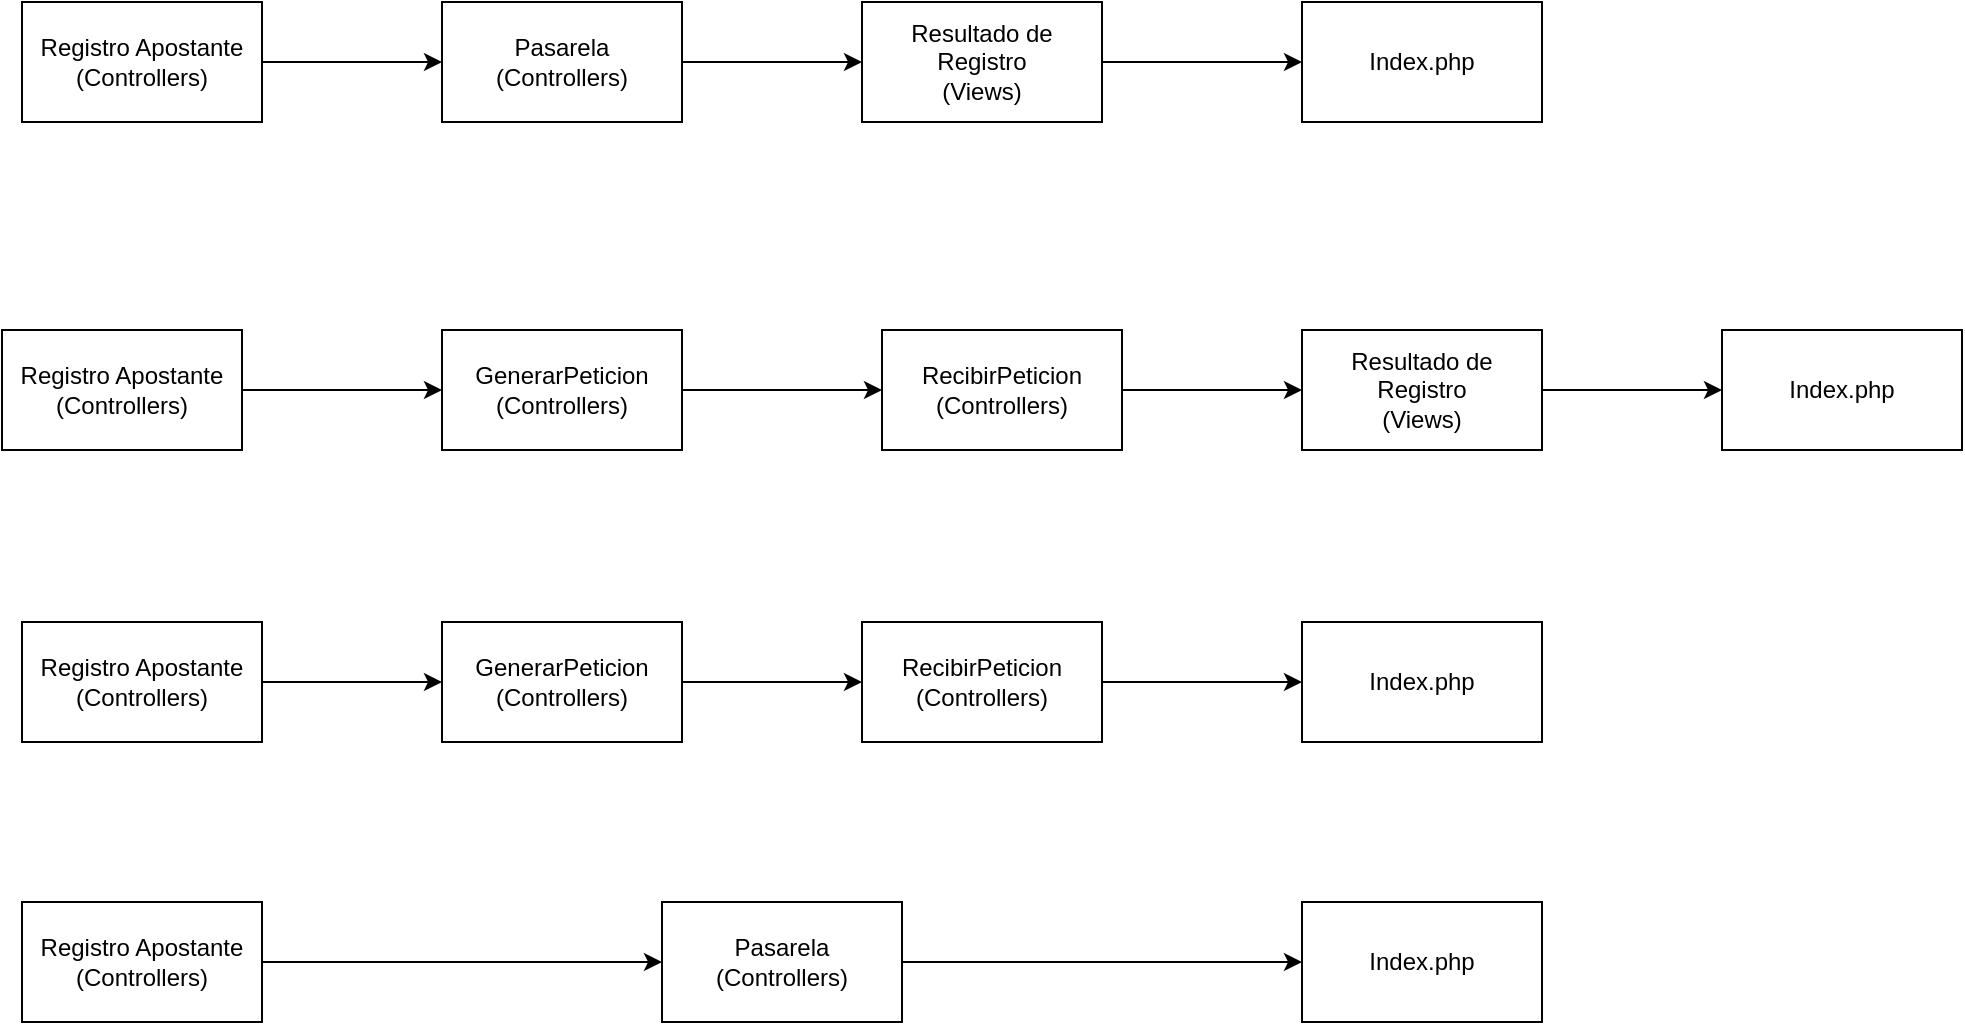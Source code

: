 <mxfile version="13.7.9" type="device"><diagram id="9W0dItM0nouAo_WknCds" name="Página-1"><mxGraphModel dx="1221" dy="714" grid="1" gridSize="10" guides="1" tooltips="1" connect="1" arrows="1" fold="1" page="1" pageScale="1" pageWidth="1169" pageHeight="827" math="0" shadow="0"><root><mxCell id="0"/><mxCell id="1" parent="0"/><mxCell id="H-bBI7p6lil5Mw_PtaXN-5" style="edgeStyle=orthogonalEdgeStyle;rounded=0;orthogonalLoop=1;jettySize=auto;html=1;entryX=0;entryY=0.5;entryDx=0;entryDy=0;" edge="1" parent="1" source="H-bBI7p6lil5Mw_PtaXN-1" target="H-bBI7p6lil5Mw_PtaXN-2"><mxGeometry relative="1" as="geometry"/></mxCell><mxCell id="H-bBI7p6lil5Mw_PtaXN-1" value="Registro Apostante&lt;br&gt;(Controllers)" style="rounded=0;whiteSpace=wrap;html=1;" vertex="1" parent="1"><mxGeometry x="120" y="190" width="120" height="60" as="geometry"/></mxCell><mxCell id="H-bBI7p6lil5Mw_PtaXN-6" style="edgeStyle=orthogonalEdgeStyle;rounded=0;orthogonalLoop=1;jettySize=auto;html=1;entryX=0;entryY=0.5;entryDx=0;entryDy=0;" edge="1" parent="1" source="H-bBI7p6lil5Mw_PtaXN-2" target="H-bBI7p6lil5Mw_PtaXN-3"><mxGeometry relative="1" as="geometry"/></mxCell><mxCell id="H-bBI7p6lil5Mw_PtaXN-2" value="Pasarela&lt;br&gt;(Controllers)" style="rounded=0;whiteSpace=wrap;html=1;" vertex="1" parent="1"><mxGeometry x="330" y="190" width="120" height="60" as="geometry"/></mxCell><mxCell id="H-bBI7p6lil5Mw_PtaXN-9" style="edgeStyle=orthogonalEdgeStyle;rounded=0;orthogonalLoop=1;jettySize=auto;html=1;" edge="1" parent="1" source="H-bBI7p6lil5Mw_PtaXN-3" target="H-bBI7p6lil5Mw_PtaXN-4"><mxGeometry relative="1" as="geometry"/></mxCell><mxCell id="H-bBI7p6lil5Mw_PtaXN-3" value="Resultado de Registro&lt;br&gt;(Views)" style="rounded=0;whiteSpace=wrap;html=1;" vertex="1" parent="1"><mxGeometry x="540" y="190" width="120" height="60" as="geometry"/></mxCell><mxCell id="H-bBI7p6lil5Mw_PtaXN-4" value="Index.php" style="rounded=0;whiteSpace=wrap;html=1;" vertex="1" parent="1"><mxGeometry x="760" y="190" width="120" height="60" as="geometry"/></mxCell><mxCell id="H-bBI7p6lil5Mw_PtaXN-18" style="edgeStyle=orthogonalEdgeStyle;rounded=0;orthogonalLoop=1;jettySize=auto;html=1;" edge="1" parent="1" source="H-bBI7p6lil5Mw_PtaXN-11" target="H-bBI7p6lil5Mw_PtaXN-17"><mxGeometry relative="1" as="geometry"/></mxCell><mxCell id="H-bBI7p6lil5Mw_PtaXN-11" value="Registro Apostante&lt;br&gt;(Controllers)" style="rounded=0;whiteSpace=wrap;html=1;" vertex="1" parent="1"><mxGeometry x="110" y="354" width="120" height="60" as="geometry"/></mxCell><mxCell id="H-bBI7p6lil5Mw_PtaXN-14" style="edgeStyle=orthogonalEdgeStyle;rounded=0;orthogonalLoop=1;jettySize=auto;html=1;" edge="1" parent="1" source="H-bBI7p6lil5Mw_PtaXN-15" target="H-bBI7p6lil5Mw_PtaXN-16"><mxGeometry relative="1" as="geometry"/></mxCell><mxCell id="H-bBI7p6lil5Mw_PtaXN-15" value="Resultado de Registro&lt;br&gt;(Views)" style="rounded=0;whiteSpace=wrap;html=1;" vertex="1" parent="1"><mxGeometry x="760" y="354" width="120" height="60" as="geometry"/></mxCell><mxCell id="H-bBI7p6lil5Mw_PtaXN-16" value="Index.php" style="rounded=0;whiteSpace=wrap;html=1;" vertex="1" parent="1"><mxGeometry x="970" y="354" width="120" height="60" as="geometry"/></mxCell><mxCell id="H-bBI7p6lil5Mw_PtaXN-20" style="edgeStyle=orthogonalEdgeStyle;rounded=0;orthogonalLoop=1;jettySize=auto;html=1;entryX=0;entryY=0.5;entryDx=0;entryDy=0;" edge="1" parent="1" source="H-bBI7p6lil5Mw_PtaXN-17" target="H-bBI7p6lil5Mw_PtaXN-19"><mxGeometry relative="1" as="geometry"/></mxCell><mxCell id="H-bBI7p6lil5Mw_PtaXN-17" value="GenerarPeticion&lt;br&gt;(Controllers)" style="rounded=0;whiteSpace=wrap;html=1;" vertex="1" parent="1"><mxGeometry x="330" y="354" width="120" height="60" as="geometry"/></mxCell><mxCell id="H-bBI7p6lil5Mw_PtaXN-21" style="edgeStyle=orthogonalEdgeStyle;rounded=0;orthogonalLoop=1;jettySize=auto;html=1;" edge="1" parent="1" source="H-bBI7p6lil5Mw_PtaXN-19" target="H-bBI7p6lil5Mw_PtaXN-15"><mxGeometry relative="1" as="geometry"/></mxCell><mxCell id="H-bBI7p6lil5Mw_PtaXN-19" value="RecibirPeticion&lt;br&gt;(Controllers)" style="rounded=0;whiteSpace=wrap;html=1;" vertex="1" parent="1"><mxGeometry x="550" y="354" width="120" height="60" as="geometry"/></mxCell><mxCell id="H-bBI7p6lil5Mw_PtaXN-31" style="edgeStyle=orthogonalEdgeStyle;rounded=0;orthogonalLoop=1;jettySize=auto;html=1;" edge="1" source="H-bBI7p6lil5Mw_PtaXN-32" target="H-bBI7p6lil5Mw_PtaXN-37" parent="1"><mxGeometry relative="1" as="geometry"/></mxCell><mxCell id="H-bBI7p6lil5Mw_PtaXN-32" value="Registro Apostante&lt;br&gt;(Controllers)" style="rounded=0;whiteSpace=wrap;html=1;" vertex="1" parent="1"><mxGeometry x="120" y="500" width="120" height="60" as="geometry"/></mxCell><mxCell id="H-bBI7p6lil5Mw_PtaXN-35" value="Index.php" style="rounded=0;whiteSpace=wrap;html=1;" vertex="1" parent="1"><mxGeometry x="760" y="500" width="120" height="60" as="geometry"/></mxCell><mxCell id="H-bBI7p6lil5Mw_PtaXN-36" style="edgeStyle=orthogonalEdgeStyle;rounded=0;orthogonalLoop=1;jettySize=auto;html=1;entryX=0;entryY=0.5;entryDx=0;entryDy=0;" edge="1" source="H-bBI7p6lil5Mw_PtaXN-37" target="H-bBI7p6lil5Mw_PtaXN-39" parent="1"><mxGeometry relative="1" as="geometry"/></mxCell><mxCell id="H-bBI7p6lil5Mw_PtaXN-37" value="GenerarPeticion&lt;br&gt;(Controllers)" style="rounded=0;whiteSpace=wrap;html=1;" vertex="1" parent="1"><mxGeometry x="330" y="500" width="120" height="60" as="geometry"/></mxCell><mxCell id="H-bBI7p6lil5Mw_PtaXN-40" style="edgeStyle=orthogonalEdgeStyle;rounded=0;orthogonalLoop=1;jettySize=auto;html=1;" edge="1" parent="1" source="H-bBI7p6lil5Mw_PtaXN-39" target="H-bBI7p6lil5Mw_PtaXN-35"><mxGeometry relative="1" as="geometry"/></mxCell><mxCell id="H-bBI7p6lil5Mw_PtaXN-39" value="RecibirPeticion&lt;br&gt;(Controllers)" style="rounded=0;whiteSpace=wrap;html=1;" vertex="1" parent="1"><mxGeometry x="540" y="500" width="120" height="60" as="geometry"/></mxCell><mxCell id="H-bBI7p6lil5Mw_PtaXN-49" style="edgeStyle=orthogonalEdgeStyle;rounded=0;orthogonalLoop=1;jettySize=auto;html=1;" edge="1" parent="1" source="H-bBI7p6lil5Mw_PtaXN-42" target="H-bBI7p6lil5Mw_PtaXN-48"><mxGeometry relative="1" as="geometry"/></mxCell><mxCell id="H-bBI7p6lil5Mw_PtaXN-42" value="Registro Apostante&lt;br&gt;(Controllers)" style="rounded=0;whiteSpace=wrap;html=1;" vertex="1" parent="1"><mxGeometry x="120" y="640" width="120" height="60" as="geometry"/></mxCell><mxCell id="H-bBI7p6lil5Mw_PtaXN-43" value="Index.php" style="rounded=0;whiteSpace=wrap;html=1;" vertex="1" parent="1"><mxGeometry x="760" y="640" width="120" height="60" as="geometry"/></mxCell><mxCell id="H-bBI7p6lil5Mw_PtaXN-46" style="edgeStyle=orthogonalEdgeStyle;rounded=0;orthogonalLoop=1;jettySize=auto;html=1;exitX=1;exitY=0.5;exitDx=0;exitDy=0;" edge="1" parent="1" source="H-bBI7p6lil5Mw_PtaXN-48" target="H-bBI7p6lil5Mw_PtaXN-43"><mxGeometry relative="1" as="geometry"><mxPoint x="650" y="700" as="sourcePoint"/></mxGeometry></mxCell><mxCell id="H-bBI7p6lil5Mw_PtaXN-48" value="Pasarela&lt;br&gt;(Controllers)" style="rounded=0;whiteSpace=wrap;html=1;" vertex="1" parent="1"><mxGeometry x="440" y="640" width="120" height="60" as="geometry"/></mxCell></root></mxGraphModel></diagram></mxfile>